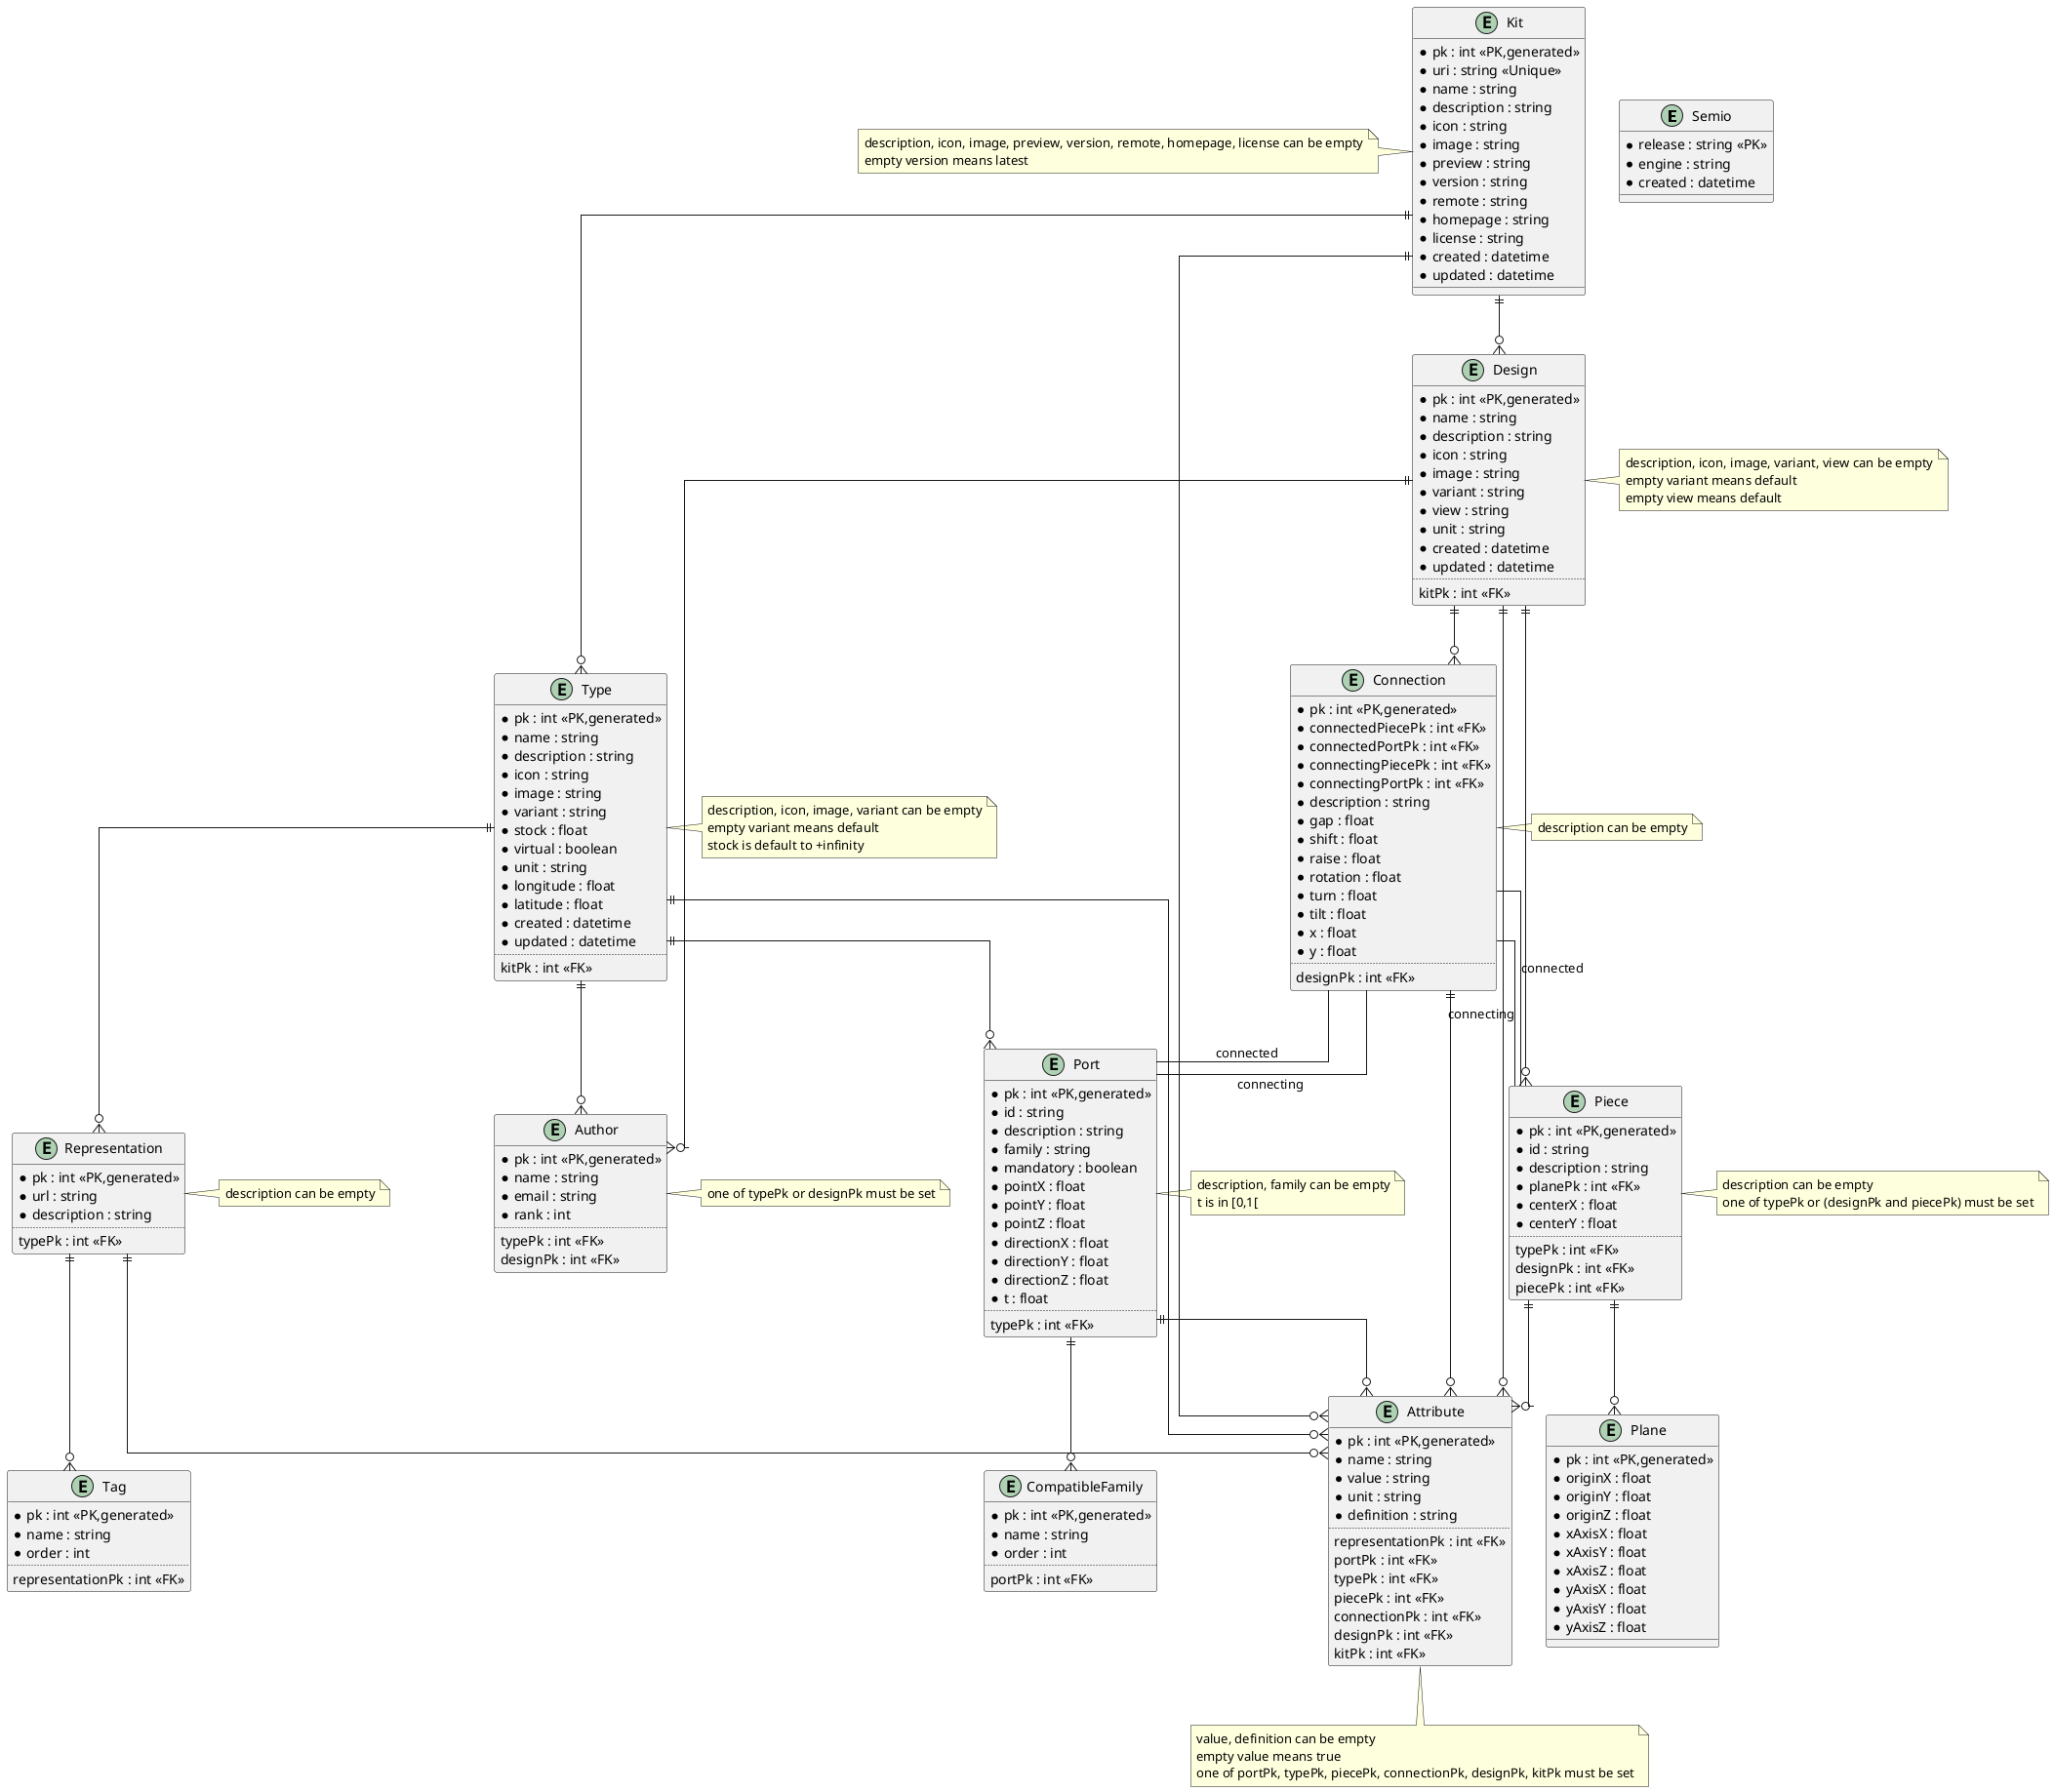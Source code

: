 @startuml "data architecture"
skinparam linetype ortho

entity Semio {
    *release : string <<PK>>
    *engine : string
    *created : datetime
}

entity Attribute {
    *pk : int <<PK,generated>>
    *name : string
    *value : string
    *unit : string
    *definition : string
    ..
    representationPk : int <<FK>>
    portPk : int <<FK>>
    typePk : int <<FK>>
    piecePk : int <<FK>>
    connectionPk : int <<FK>>
    designPk : int <<FK>>
    kitPk : int <<FK>>
}
note bottom of Attribute
    value, definition can be empty
    empty value means true
    one of portPk, typePk, piecePk, connectionPk, designPk, kitPk must be set
end note

entity Tag {
    *pk : int <<PK,generated>>
    *name : string
    *order : int
    ..
    representationPk : int <<FK>>
}

entity Representation {
    *pk : int <<PK,generated>>
    *url : string
    *description : string
    ..
    typePk : int <<FK>>
}
note right of Representation
    description can be empty
end note

entity Plane {
    *pk : int <<PK,generated>>
    *originX : float
    *originY : float
    *originZ : float
    *xAxisX : float
    *xAxisY : float
    *xAxisZ : float
    *yAxisX : float
    *yAxisY : float
    *yAxisZ : float
}

entity CompatibleFamily {
  *pk : int <<PK,generated>>
  *name : string
  *order : int
  ..
  portPk : int <<FK>>
}

entity Port {
    *pk : int <<PK,generated>>
    *id : string
    *description : string
    *family : string
    *mandatory : boolean
    *pointX : float
    *pointY : float
    *pointZ : float
    *directionX : float
    *directionY : float
    *directionZ : float
    *t : float
    ..
    typePk : int <<FK>>
}
note right of Port
    description, family can be empty
    t is in [0,1[
end note

entity Author {
    *pk : int <<PK,generated>>
    *name : string
    *email : string
    *rank : int
    ..
    typePk : int <<FK>>
    designPk : int <<FK>>
}
note right of Author
    one of typePk or designPk must be set
end note

entity Type {
    *pk : int <<PK,generated>>
    *name : string
    *description : string
    *icon : string
    *image : string
    *variant : string
    *stock : float
    *virtual : boolean
    *unit : string
    *longitude : float
    *latitude : float
    *created : datetime
    *updated : datetime
    ..
    kitPk : int <<FK>>
}
note right of Type
    description, icon, image, variant can be empty
    empty variant means default
    stock is default to +infinity
end note

entity Piece {
    *pk : int <<PK,generated>>
    *id : string
    *description : string
    *planePk : int <<FK>>
    *centerX : float
    *centerY : float
    ..
    typePk : int <<FK>>
    designPk : int <<FK>>
    piecePk : int <<FK>>
}
note right of Piece
    description can be empty
    one of typePk or (designPk and piecePk) must be set
end note

entity Connection {
    *pk : int <<PK,generated>>
    *connectedPiecePk : int <<FK>>
    *connectedPortPk : int <<FK>>
    *connectingPiecePk : int <<FK>>
    *connectingPortPk : int <<FK>>
    *description : string
    *gap : float
    *shift : float
    *raise : float
    *rotation : float
    *turn : float
    *tilt : float
    *x : float
    *y : float
    ..
    designPk : int <<FK>>
}
note right of Connection
    description can be empty
end note

entity Design {
    *pk : int <<PK,generated>>
    *name : string
    *description : string
    *icon : string
    *image : string
    *variant : string
    *view : string
    *unit : string
    *created : datetime
    *updated : datetime
    ..
    kitPk : int <<FK>>
}
note right of Design
    description, icon, image, variant, view can be empty
    empty variant means default
    empty view means default
end note

entity Kit {
    *pk : int <<PK,generated>>
    *uri : string <<Unique>>
    *name : string
    *description : string
    *icon : string
    *image : string
    *preview : string
    *version : string
    *remote : string
    *homepage : string
    *license : string
    *created : datetime
    *updated : datetime
}
note left of Kit
    description, icon, image, preview, version, remote, homepage, license can be empty
    empty version means latest
end note

Kit ||--o{ Type
Kit ||--o{ Design
Kit ||--o{ Attribute

Design ||--o{ Piece
Design ||--o{ Connection
Design ||--o{ Author
Design ||--o{ Attribute

Type ||--o{ Representation
Type ||--o{ Port
Type ||--o{ Author
Type ||--o{ Attribute

Piece ||--o{ Plane
Piece ||--o{ Attribute

Connection ||--o{ Attribute

Representation ||--o{ Tag
Representation ||--o{ Attribute

Port ||--o{ CompatibleFamily
Port ||--o{ Attribute

Connection -- Piece : "connected"
Connection -- Piece : "connecting"
Connection -- Port : "connected"
Connection -- Port : "connecting"

@enduml